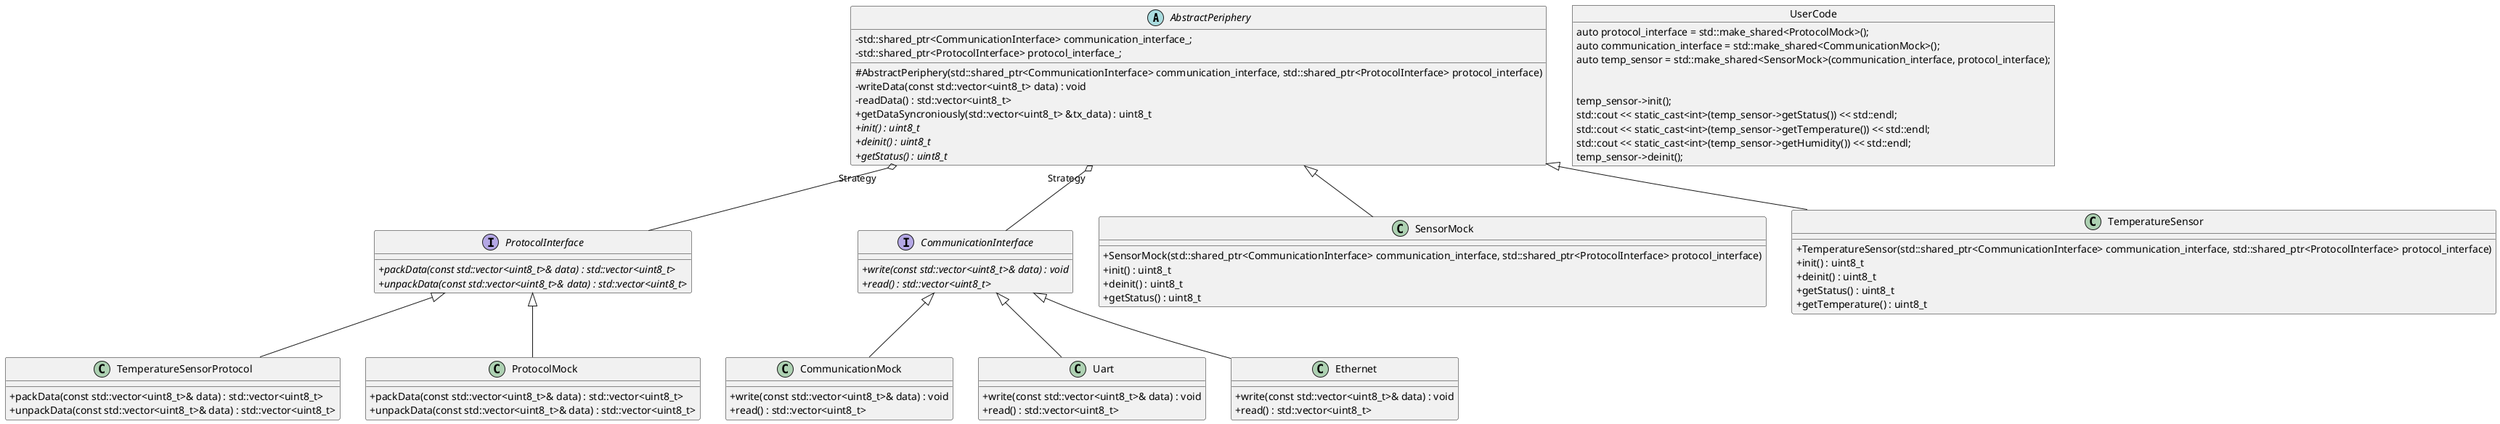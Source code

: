 @startuml reg-manager
'https://plantuml.com/class-diagram
skinparam classAttributeIconSize 0

'Classes
abstract AbstractPeriphery {
    #AbstractPeriphery(std::shared_ptr<CommunicationInterface> communication_interface, std::shared_ptr<ProtocolInterface> protocol_interface)
    -std::shared_ptr<CommunicationInterface> communication_interface_;
    -std::shared_ptr<ProtocolInterface> protocol_interface_;
    -writeData(const std::vector<uint8_t> data) : void
    -readData() : std::vector<uint8_t>
    +getDataSyncroniously(std::vector<uint8_t> &tx_data) : uint8_t
    +{abstract}init() : uint8_t
    +{abstract}deinit() : uint8_t
    +{abstract}getStatus() : uint8_t
}

class SensorMock {
    +SensorMock(std::shared_ptr<CommunicationInterface> communication_interface, std::shared_ptr<ProtocolInterface> protocol_interface)
    +init() : uint8_t
    +deinit() : uint8_t
    +getStatus() : uint8_t
}

class TemperatureSensor {
    +TemperatureSensor(std::shared_ptr<CommunicationInterface> communication_interface, std::shared_ptr<ProtocolInterface> protocol_interface)
    +init() : uint8_t
    +deinit() : uint8_t
    +getStatus() : uint8_t
    +getTemperature() : uint8_t
}

interface CommunicationInterface {
    +{abstract} write(const std::vector<uint8_t>& data) : void
    +{abstract} read() : std::vector<uint8_t>
}

class CommunicationMock {
    +write(const std::vector<uint8_t>& data) : void
    +read() : std::vector<uint8_t>
}

class Uart {
    +write(const std::vector<uint8_t>& data) : void
    +read() : std::vector<uint8_t>
}

class Ethernet {
    +write(const std::vector<uint8_t>& data) : void
    +read() : std::vector<uint8_t>
}

interface ProtocolInterface {
    +{abstract}packData(const std::vector<uint8_t>& data) : std::vector<uint8_t>
    +{abstract}unpackData(const std::vector<uint8_t>& data) : std::vector<uint8_t>
}

class TemperatureSensorProtocol {
    +packData(const std::vector<uint8_t>& data) : std::vector<uint8_t>
    +unpackData(const std::vector<uint8_t>& data) : std::vector<uint8_t>
}

class ProtocolMock {
    +packData(const std::vector<uint8_t>& data) : std::vector<uint8_t>
    +unpackData(const std::vector<uint8_t>& data) : std::vector<uint8_t>
}

object UserCode {
    auto protocol_interface = std::make_shared<ProtocolMock>();
    auto communication_interface = std::make_shared<CommunicationMock>();
    auto temp_sensor = std::make_shared<SensorMock>(communication_interface, protocol_interface);
    \n
    temp_sensor->init();
    std::cout << static_cast<int>(temp_sensor->getStatus()) << std::endl;
    std::cout << static_cast<int>(temp_sensor->getTemperature()) << std::endl;
    std::cout << static_cast<int>(temp_sensor->getHumidity()) << std::endl;
    temp_sensor->deinit();
}

'Relations
CommunicationMock -up-|> CommunicationInterface
Uart -up-|> CommunicationInterface
Ethernet -up-|> CommunicationInterface

TemperatureSensorProtocol -up-|> ProtocolInterface
ProtocolMock -up-|> ProtocolInterface

AbstractPeriphery "Strategy" o-- CommunicationInterface
AbstractPeriphery "Strategy" o-- ProtocolInterface

SensorMock -up-|> AbstractPeriphery
TemperatureSensor -up-|> AbstractPeriphery

'Notes

@enduml
